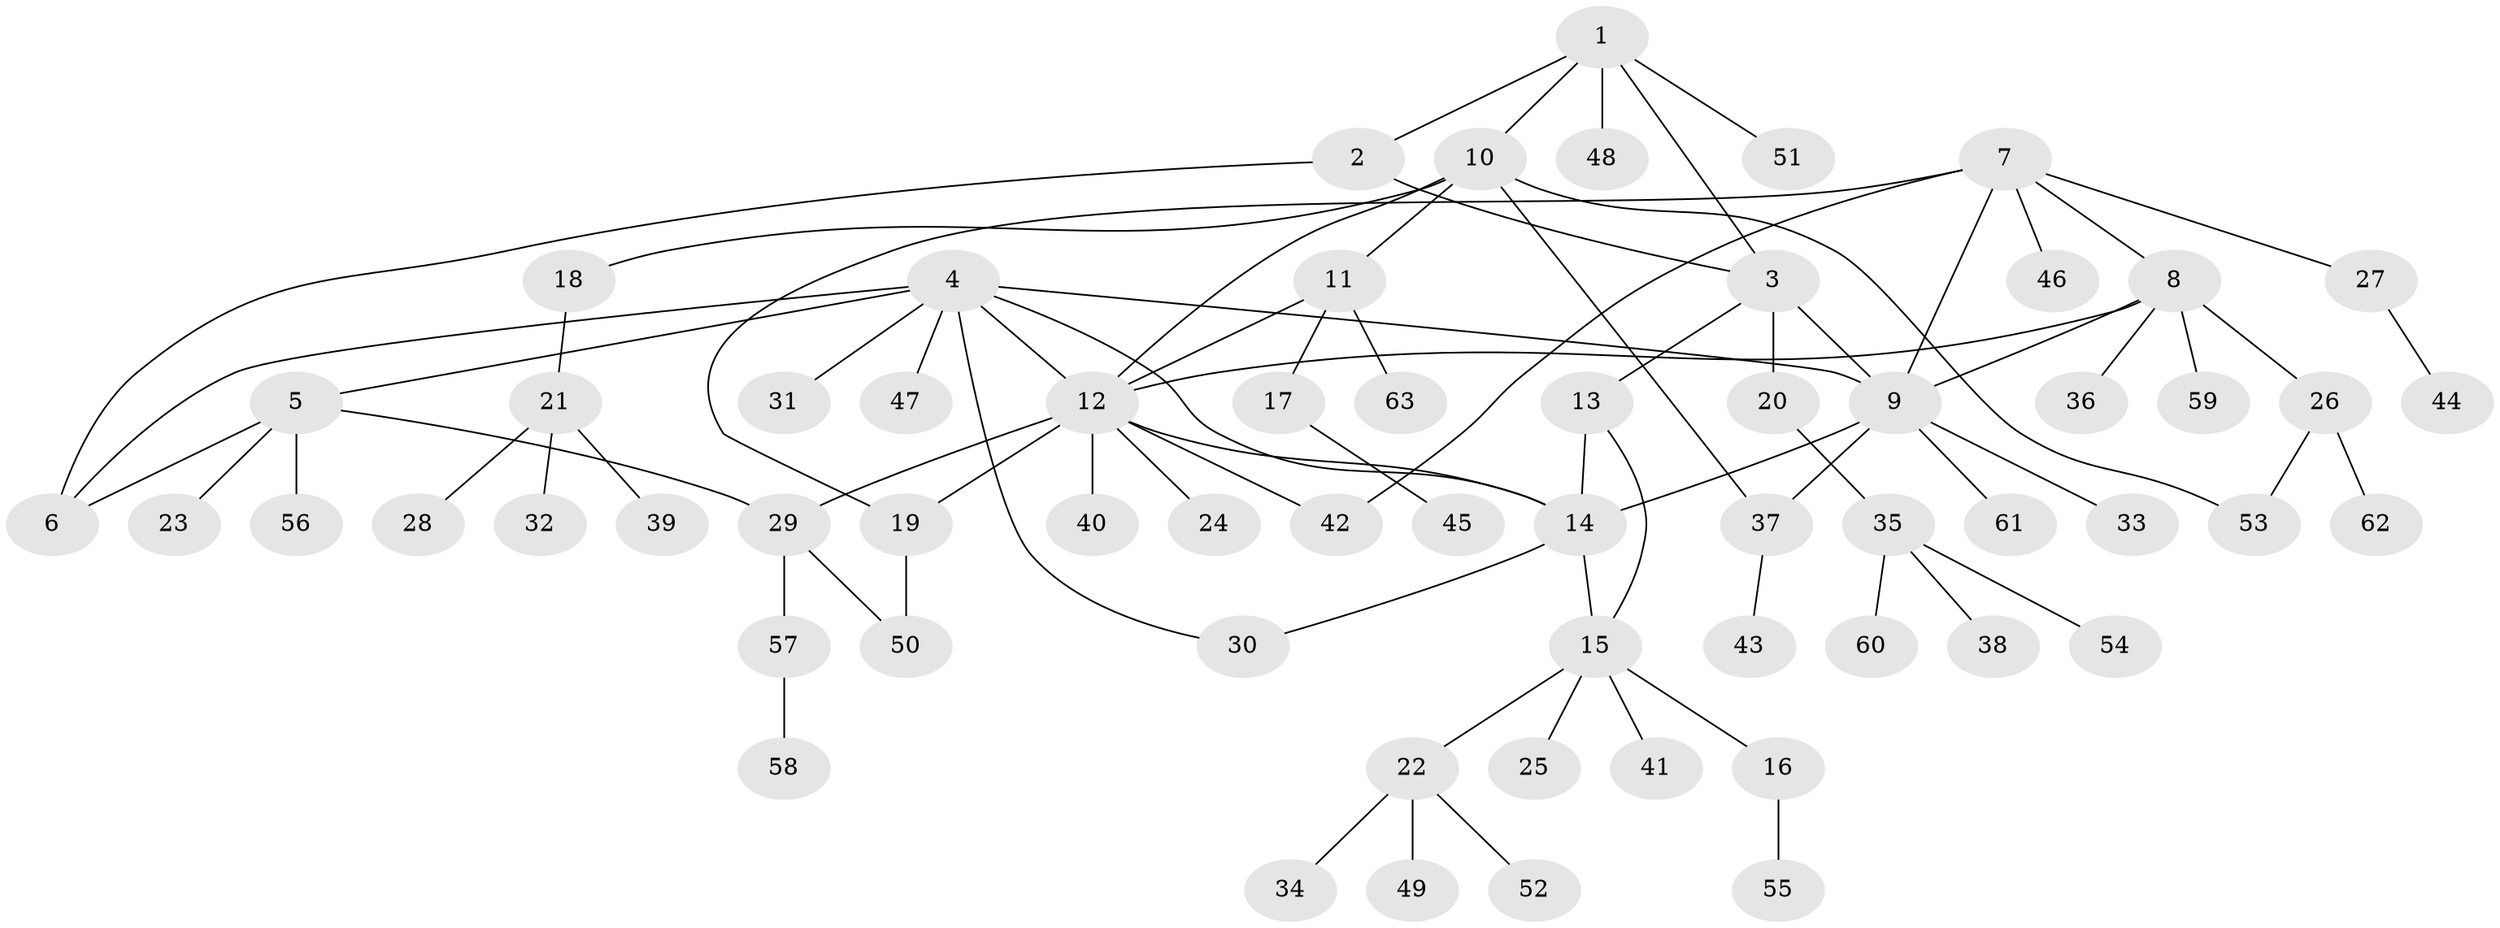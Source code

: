 // Generated by graph-tools (version 1.1) at 2025/26/03/09/25 03:26:47]
// undirected, 63 vertices, 80 edges
graph export_dot {
graph [start="1"]
  node [color=gray90,style=filled];
  1;
  2;
  3;
  4;
  5;
  6;
  7;
  8;
  9;
  10;
  11;
  12;
  13;
  14;
  15;
  16;
  17;
  18;
  19;
  20;
  21;
  22;
  23;
  24;
  25;
  26;
  27;
  28;
  29;
  30;
  31;
  32;
  33;
  34;
  35;
  36;
  37;
  38;
  39;
  40;
  41;
  42;
  43;
  44;
  45;
  46;
  47;
  48;
  49;
  50;
  51;
  52;
  53;
  54;
  55;
  56;
  57;
  58;
  59;
  60;
  61;
  62;
  63;
  1 -- 2;
  1 -- 3;
  1 -- 10;
  1 -- 48;
  1 -- 51;
  2 -- 3;
  2 -- 6;
  3 -- 9;
  3 -- 13;
  3 -- 20;
  4 -- 5;
  4 -- 6;
  4 -- 9;
  4 -- 12;
  4 -- 14;
  4 -- 30;
  4 -- 31;
  4 -- 47;
  5 -- 6;
  5 -- 23;
  5 -- 29;
  5 -- 56;
  7 -- 8;
  7 -- 9;
  7 -- 19;
  7 -- 27;
  7 -- 42;
  7 -- 46;
  8 -- 9;
  8 -- 12;
  8 -- 26;
  8 -- 36;
  8 -- 59;
  9 -- 14;
  9 -- 33;
  9 -- 37;
  9 -- 61;
  10 -- 11;
  10 -- 12;
  10 -- 18;
  10 -- 37;
  10 -- 53;
  11 -- 12;
  11 -- 17;
  11 -- 63;
  12 -- 14;
  12 -- 19;
  12 -- 24;
  12 -- 29;
  12 -- 40;
  12 -- 42;
  13 -- 14;
  13 -- 15;
  14 -- 15;
  14 -- 30;
  15 -- 16;
  15 -- 22;
  15 -- 25;
  15 -- 41;
  16 -- 55;
  17 -- 45;
  18 -- 21;
  19 -- 50;
  20 -- 35;
  21 -- 28;
  21 -- 32;
  21 -- 39;
  22 -- 34;
  22 -- 49;
  22 -- 52;
  26 -- 53;
  26 -- 62;
  27 -- 44;
  29 -- 50;
  29 -- 57;
  35 -- 38;
  35 -- 54;
  35 -- 60;
  37 -- 43;
  57 -- 58;
}
